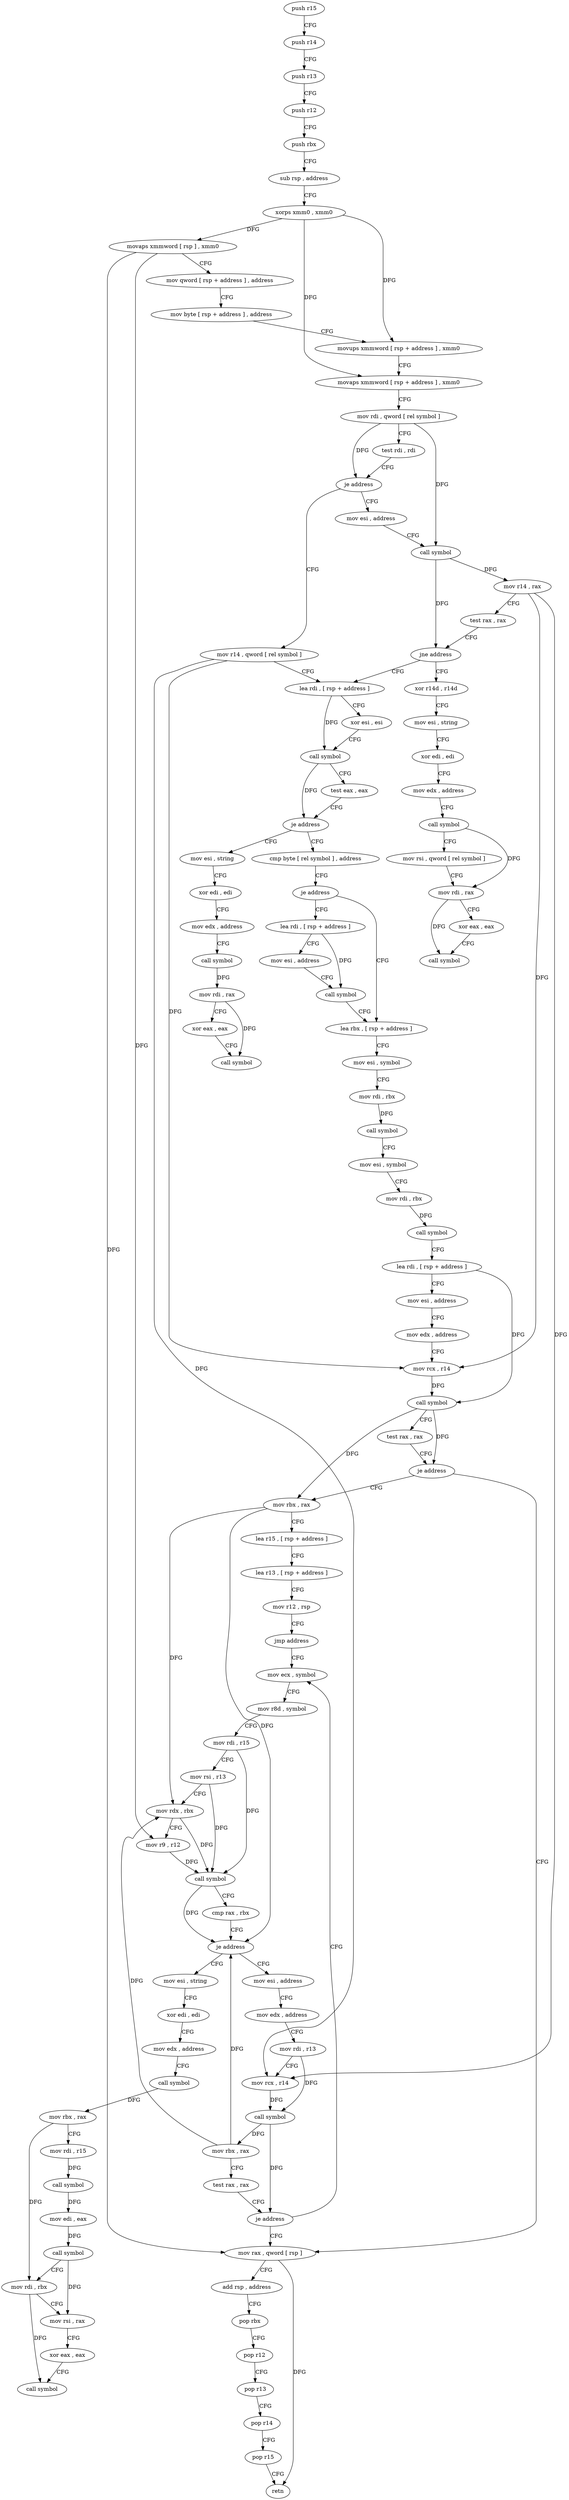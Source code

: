 digraph "func" {
"4216224" [label = "push r15" ]
"4216226" [label = "push r14" ]
"4216228" [label = "push r13" ]
"4216230" [label = "push r12" ]
"4216232" [label = "push rbx" ]
"4216233" [label = "sub rsp , address" ]
"4216240" [label = "xorps xmm0 , xmm0" ]
"4216243" [label = "movaps xmmword [ rsp ] , xmm0" ]
"4216247" [label = "mov qword [ rsp + address ] , address" ]
"4216256" [label = "mov byte [ rsp + address ] , address" ]
"4216261" [label = "movups xmmword [ rsp + address ] , xmm0" ]
"4216266" [label = "movaps xmmword [ rsp + address ] , xmm0" ]
"4216271" [label = "mov rdi , qword [ rel symbol ]" ]
"4216278" [label = "test rdi , rdi" ]
"4216281" [label = "je address" ]
"4216340" [label = "mov r14 , qword [ rel symbol ]" ]
"4216283" [label = "mov esi , address" ]
"4216347" [label = "lea rdi , [ rsp + address ]" ]
"4216288" [label = "call symbol" ]
"4216293" [label = "mov r14 , rax" ]
"4216296" [label = "test rax , rax" ]
"4216299" [label = "jne address" ]
"4216301" [label = "xor r14d , r14d" ]
"4216390" [label = "cmp byte [ rel symbol ] , address" ]
"4216397" [label = "je address" ]
"4216414" [label = "lea rbx , [ rsp + address ]" ]
"4216399" [label = "lea rdi , [ rsp + address ]" ]
"4216363" [label = "mov esi , string" ]
"4216368" [label = "xor edi , edi" ]
"4216370" [label = "mov edx , address" ]
"4216375" [label = "call symbol" ]
"4216380" [label = "mov rdi , rax" ]
"4216383" [label = "xor eax , eax" ]
"4216385" [label = "call symbol" ]
"4216352" [label = "xor esi , esi" ]
"4216354" [label = "call symbol" ]
"4216359" [label = "test eax , eax" ]
"4216361" [label = "je address" ]
"4216304" [label = "mov esi , string" ]
"4216309" [label = "xor edi , edi" ]
"4216311" [label = "mov edx , address" ]
"4216316" [label = "call symbol" ]
"4216321" [label = "mov rsi , qword [ rel symbol ]" ]
"4216328" [label = "mov rdi , rax" ]
"4216331" [label = "xor eax , eax" ]
"4216333" [label = "call symbol" ]
"4216419" [label = "mov esi , symbol" ]
"4216424" [label = "mov rdi , rbx" ]
"4216427" [label = "call symbol" ]
"4216432" [label = "mov esi , symbol" ]
"4216437" [label = "mov rdi , rbx" ]
"4216440" [label = "call symbol" ]
"4216445" [label = "lea rdi , [ rsp + address ]" ]
"4216453" [label = "mov esi , address" ]
"4216458" [label = "mov edx , address" ]
"4216463" [label = "mov rcx , r14" ]
"4216466" [label = "call symbol" ]
"4216471" [label = "test rax , rax" ]
"4216474" [label = "je address" ]
"4216624" [label = "mov rax , qword [ rsp ]" ]
"4216480" [label = "mov rbx , rax" ]
"4216404" [label = "mov esi , address" ]
"4216409" [label = "call symbol" ]
"4216628" [label = "add rsp , address" ]
"4216635" [label = "pop rbx" ]
"4216636" [label = "pop r12" ]
"4216638" [label = "pop r13" ]
"4216640" [label = "pop r14" ]
"4216642" [label = "pop r15" ]
"4216644" [label = "retn" ]
"4216483" [label = "lea r15 , [ rsp + address ]" ]
"4216488" [label = "lea r13 , [ rsp + address ]" ]
"4216496" [label = "mov r12 , rsp" ]
"4216499" [label = "jmp address" ]
"4216541" [label = "mov ecx , symbol" ]
"4216546" [label = "mov r8d , symbol" ]
"4216552" [label = "mov rdi , r15" ]
"4216555" [label = "mov rsi , r13" ]
"4216558" [label = "mov rdx , rbx" ]
"4216561" [label = "mov r9 , r12" ]
"4216564" [label = "call symbol" ]
"4216569" [label = "cmp rax , rbx" ]
"4216572" [label = "je address" ]
"4216512" [label = "mov esi , address" ]
"4216574" [label = "mov esi , string" ]
"4216517" [label = "mov edx , address" ]
"4216522" [label = "mov rdi , r13" ]
"4216525" [label = "mov rcx , r14" ]
"4216528" [label = "call symbol" ]
"4216533" [label = "mov rbx , rax" ]
"4216536" [label = "test rax , rax" ]
"4216539" [label = "je address" ]
"4216579" [label = "xor edi , edi" ]
"4216581" [label = "mov edx , address" ]
"4216586" [label = "call symbol" ]
"4216591" [label = "mov rbx , rax" ]
"4216594" [label = "mov rdi , r15" ]
"4216597" [label = "call symbol" ]
"4216602" [label = "mov edi , eax" ]
"4216604" [label = "call symbol" ]
"4216609" [label = "mov rdi , rbx" ]
"4216612" [label = "mov rsi , rax" ]
"4216615" [label = "xor eax , eax" ]
"4216617" [label = "call symbol" ]
"4216224" -> "4216226" [ label = "CFG" ]
"4216226" -> "4216228" [ label = "CFG" ]
"4216228" -> "4216230" [ label = "CFG" ]
"4216230" -> "4216232" [ label = "CFG" ]
"4216232" -> "4216233" [ label = "CFG" ]
"4216233" -> "4216240" [ label = "CFG" ]
"4216240" -> "4216243" [ label = "DFG" ]
"4216240" -> "4216261" [ label = "DFG" ]
"4216240" -> "4216266" [ label = "DFG" ]
"4216243" -> "4216247" [ label = "CFG" ]
"4216243" -> "4216624" [ label = "DFG" ]
"4216243" -> "4216561" [ label = "DFG" ]
"4216247" -> "4216256" [ label = "CFG" ]
"4216256" -> "4216261" [ label = "CFG" ]
"4216261" -> "4216266" [ label = "CFG" ]
"4216266" -> "4216271" [ label = "CFG" ]
"4216271" -> "4216278" [ label = "CFG" ]
"4216271" -> "4216281" [ label = "DFG" ]
"4216271" -> "4216288" [ label = "DFG" ]
"4216278" -> "4216281" [ label = "CFG" ]
"4216281" -> "4216340" [ label = "CFG" ]
"4216281" -> "4216283" [ label = "CFG" ]
"4216340" -> "4216347" [ label = "CFG" ]
"4216340" -> "4216463" [ label = "DFG" ]
"4216340" -> "4216525" [ label = "DFG" ]
"4216283" -> "4216288" [ label = "CFG" ]
"4216347" -> "4216352" [ label = "CFG" ]
"4216347" -> "4216354" [ label = "DFG" ]
"4216288" -> "4216293" [ label = "DFG" ]
"4216288" -> "4216299" [ label = "DFG" ]
"4216293" -> "4216296" [ label = "CFG" ]
"4216293" -> "4216463" [ label = "DFG" ]
"4216293" -> "4216525" [ label = "DFG" ]
"4216296" -> "4216299" [ label = "CFG" ]
"4216299" -> "4216347" [ label = "CFG" ]
"4216299" -> "4216301" [ label = "CFG" ]
"4216301" -> "4216304" [ label = "CFG" ]
"4216390" -> "4216397" [ label = "CFG" ]
"4216397" -> "4216414" [ label = "CFG" ]
"4216397" -> "4216399" [ label = "CFG" ]
"4216414" -> "4216419" [ label = "CFG" ]
"4216399" -> "4216404" [ label = "CFG" ]
"4216399" -> "4216409" [ label = "DFG" ]
"4216363" -> "4216368" [ label = "CFG" ]
"4216368" -> "4216370" [ label = "CFG" ]
"4216370" -> "4216375" [ label = "CFG" ]
"4216375" -> "4216380" [ label = "DFG" ]
"4216380" -> "4216383" [ label = "CFG" ]
"4216380" -> "4216385" [ label = "DFG" ]
"4216383" -> "4216385" [ label = "CFG" ]
"4216352" -> "4216354" [ label = "CFG" ]
"4216354" -> "4216359" [ label = "CFG" ]
"4216354" -> "4216361" [ label = "DFG" ]
"4216359" -> "4216361" [ label = "CFG" ]
"4216361" -> "4216390" [ label = "CFG" ]
"4216361" -> "4216363" [ label = "CFG" ]
"4216304" -> "4216309" [ label = "CFG" ]
"4216309" -> "4216311" [ label = "CFG" ]
"4216311" -> "4216316" [ label = "CFG" ]
"4216316" -> "4216321" [ label = "CFG" ]
"4216316" -> "4216328" [ label = "DFG" ]
"4216321" -> "4216328" [ label = "CFG" ]
"4216328" -> "4216331" [ label = "CFG" ]
"4216328" -> "4216333" [ label = "DFG" ]
"4216331" -> "4216333" [ label = "CFG" ]
"4216419" -> "4216424" [ label = "CFG" ]
"4216424" -> "4216427" [ label = "DFG" ]
"4216427" -> "4216432" [ label = "CFG" ]
"4216432" -> "4216437" [ label = "CFG" ]
"4216437" -> "4216440" [ label = "DFG" ]
"4216440" -> "4216445" [ label = "CFG" ]
"4216445" -> "4216453" [ label = "CFG" ]
"4216445" -> "4216466" [ label = "DFG" ]
"4216453" -> "4216458" [ label = "CFG" ]
"4216458" -> "4216463" [ label = "CFG" ]
"4216463" -> "4216466" [ label = "DFG" ]
"4216466" -> "4216471" [ label = "CFG" ]
"4216466" -> "4216474" [ label = "DFG" ]
"4216466" -> "4216480" [ label = "DFG" ]
"4216471" -> "4216474" [ label = "CFG" ]
"4216474" -> "4216624" [ label = "CFG" ]
"4216474" -> "4216480" [ label = "CFG" ]
"4216624" -> "4216628" [ label = "CFG" ]
"4216624" -> "4216644" [ label = "DFG" ]
"4216480" -> "4216483" [ label = "CFG" ]
"4216480" -> "4216558" [ label = "DFG" ]
"4216480" -> "4216572" [ label = "DFG" ]
"4216404" -> "4216409" [ label = "CFG" ]
"4216409" -> "4216414" [ label = "CFG" ]
"4216628" -> "4216635" [ label = "CFG" ]
"4216635" -> "4216636" [ label = "CFG" ]
"4216636" -> "4216638" [ label = "CFG" ]
"4216638" -> "4216640" [ label = "CFG" ]
"4216640" -> "4216642" [ label = "CFG" ]
"4216642" -> "4216644" [ label = "CFG" ]
"4216483" -> "4216488" [ label = "CFG" ]
"4216488" -> "4216496" [ label = "CFG" ]
"4216496" -> "4216499" [ label = "CFG" ]
"4216499" -> "4216541" [ label = "CFG" ]
"4216541" -> "4216546" [ label = "CFG" ]
"4216546" -> "4216552" [ label = "CFG" ]
"4216552" -> "4216555" [ label = "CFG" ]
"4216552" -> "4216564" [ label = "DFG" ]
"4216555" -> "4216558" [ label = "CFG" ]
"4216555" -> "4216564" [ label = "DFG" ]
"4216558" -> "4216561" [ label = "CFG" ]
"4216558" -> "4216564" [ label = "DFG" ]
"4216561" -> "4216564" [ label = "DFG" ]
"4216564" -> "4216569" [ label = "CFG" ]
"4216564" -> "4216572" [ label = "DFG" ]
"4216569" -> "4216572" [ label = "CFG" ]
"4216572" -> "4216512" [ label = "CFG" ]
"4216572" -> "4216574" [ label = "CFG" ]
"4216512" -> "4216517" [ label = "CFG" ]
"4216574" -> "4216579" [ label = "CFG" ]
"4216517" -> "4216522" [ label = "CFG" ]
"4216522" -> "4216525" [ label = "CFG" ]
"4216522" -> "4216528" [ label = "DFG" ]
"4216525" -> "4216528" [ label = "DFG" ]
"4216528" -> "4216533" [ label = "DFG" ]
"4216528" -> "4216539" [ label = "DFG" ]
"4216533" -> "4216536" [ label = "CFG" ]
"4216533" -> "4216558" [ label = "DFG" ]
"4216533" -> "4216572" [ label = "DFG" ]
"4216536" -> "4216539" [ label = "CFG" ]
"4216539" -> "4216624" [ label = "CFG" ]
"4216539" -> "4216541" [ label = "CFG" ]
"4216579" -> "4216581" [ label = "CFG" ]
"4216581" -> "4216586" [ label = "CFG" ]
"4216586" -> "4216591" [ label = "DFG" ]
"4216591" -> "4216594" [ label = "CFG" ]
"4216591" -> "4216609" [ label = "DFG" ]
"4216594" -> "4216597" [ label = "DFG" ]
"4216597" -> "4216602" [ label = "DFG" ]
"4216602" -> "4216604" [ label = "DFG" ]
"4216604" -> "4216609" [ label = "CFG" ]
"4216604" -> "4216612" [ label = "DFG" ]
"4216609" -> "4216612" [ label = "CFG" ]
"4216609" -> "4216617" [ label = "DFG" ]
"4216612" -> "4216615" [ label = "CFG" ]
"4216615" -> "4216617" [ label = "CFG" ]
}
